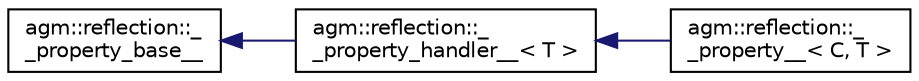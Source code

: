 digraph "圖形化之類別階層"
{
  edge [fontname="Helvetica",fontsize="10",labelfontname="Helvetica",labelfontsize="10"];
  node [fontname="Helvetica",fontsize="10",shape=record];
  rankdir="LR";
  Node1 [label="agm::reflection::_\l_property_base__",height=0.2,width=0.4,color="black", fillcolor="white", style="filled",URL="$structagm_1_1reflection_1_1____property__base____.html"];
  Node1 -> Node2 [dir="back",color="midnightblue",fontsize="10",style="solid",fontname="Helvetica"];
  Node2 [label="agm::reflection::_\l_property_handler__\< T \>",height=0.2,width=0.4,color="black", fillcolor="white", style="filled",URL="$structagm_1_1reflection_1_1____property__handler____.html"];
  Node2 -> Node3 [dir="back",color="midnightblue",fontsize="10",style="solid",fontname="Helvetica"];
  Node3 [label="agm::reflection::_\l_property__\< C, T \>",height=0.2,width=0.4,color="black", fillcolor="white", style="filled",URL="$structagm_1_1reflection_1_1____property____.html"];
}
